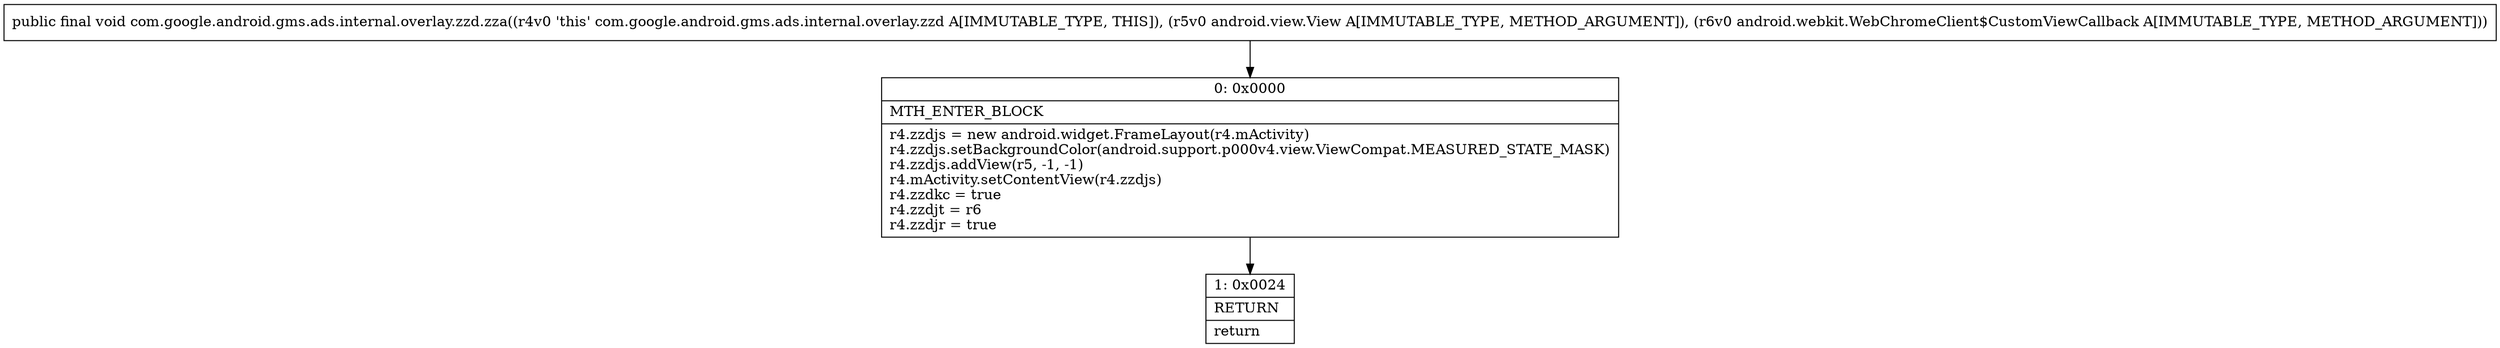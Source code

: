 digraph "CFG forcom.google.android.gms.ads.internal.overlay.zzd.zza(Landroid\/view\/View;Landroid\/webkit\/WebChromeClient$CustomViewCallback;)V" {
Node_0 [shape=record,label="{0\:\ 0x0000|MTH_ENTER_BLOCK\l|r4.zzdjs = new android.widget.FrameLayout(r4.mActivity)\lr4.zzdjs.setBackgroundColor(android.support.p000v4.view.ViewCompat.MEASURED_STATE_MASK)\lr4.zzdjs.addView(r5, \-1, \-1)\lr4.mActivity.setContentView(r4.zzdjs)\lr4.zzdkc = true\lr4.zzdjt = r6\lr4.zzdjr = true\l}"];
Node_1 [shape=record,label="{1\:\ 0x0024|RETURN\l|return\l}"];
MethodNode[shape=record,label="{public final void com.google.android.gms.ads.internal.overlay.zzd.zza((r4v0 'this' com.google.android.gms.ads.internal.overlay.zzd A[IMMUTABLE_TYPE, THIS]), (r5v0 android.view.View A[IMMUTABLE_TYPE, METHOD_ARGUMENT]), (r6v0 android.webkit.WebChromeClient$CustomViewCallback A[IMMUTABLE_TYPE, METHOD_ARGUMENT])) }"];
MethodNode -> Node_0;
Node_0 -> Node_1;
}

